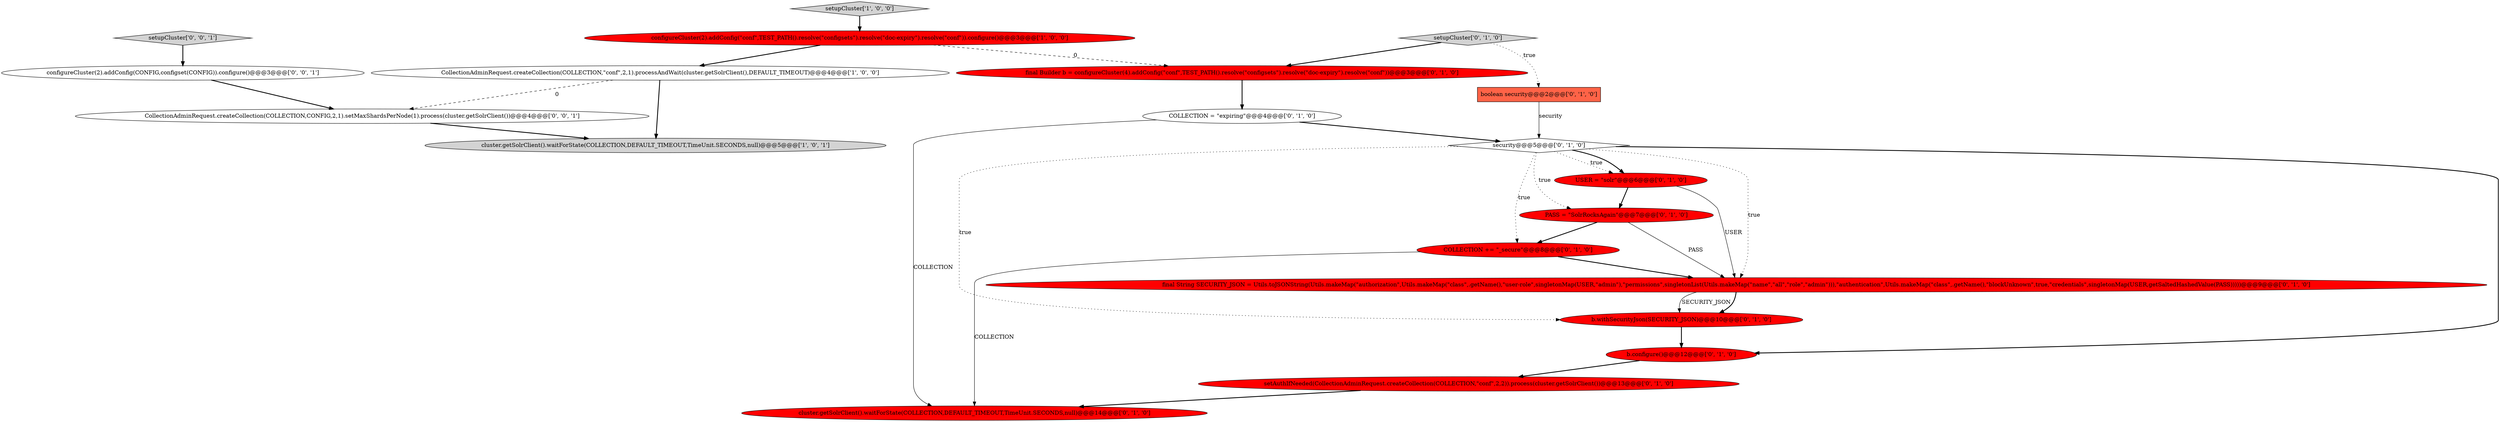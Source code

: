 digraph {
19 [style = filled, label = "configureCluster(2).addConfig(CONFIG,configset(CONFIG)).configure()@@@3@@@['0', '0', '1']", fillcolor = white, shape = ellipse image = "AAA0AAABBB3BBB"];
2 [style = filled, label = "setupCluster['1', '0', '0']", fillcolor = lightgray, shape = diamond image = "AAA0AAABBB1BBB"];
10 [style = filled, label = "boolean security@@@2@@@['0', '1', '0']", fillcolor = tomato, shape = box image = "AAA1AAABBB2BBB"];
4 [style = filled, label = "final Builder b = configureCluster(4).addConfig(\"conf\",TEST_PATH().resolve(\"configsets\").resolve(\"doc-expiry\").resolve(\"conf\"))@@@3@@@['0', '1', '0']", fillcolor = red, shape = ellipse image = "AAA1AAABBB2BBB"];
1 [style = filled, label = "configureCluster(2).addConfig(\"conf\",TEST_PATH().resolve(\"configsets\").resolve(\"doc-expiry\").resolve(\"conf\")).configure()@@@3@@@['1', '0', '0']", fillcolor = red, shape = ellipse image = "AAA1AAABBB1BBB"];
0 [style = filled, label = "CollectionAdminRequest.createCollection(COLLECTION,\"conf\",2,1).processAndWait(cluster.getSolrClient(),DEFAULT_TIMEOUT)@@@4@@@['1', '0', '0']", fillcolor = white, shape = ellipse image = "AAA0AAABBB1BBB"];
3 [style = filled, label = "cluster.getSolrClient().waitForState(COLLECTION,DEFAULT_TIMEOUT,TimeUnit.SECONDS,null)@@@5@@@['1', '0', '1']", fillcolor = lightgray, shape = ellipse image = "AAA0AAABBB1BBB"];
14 [style = filled, label = "b.configure()@@@12@@@['0', '1', '0']", fillcolor = red, shape = ellipse image = "AAA1AAABBB2BBB"];
16 [style = filled, label = "COLLECTION += \"_secure\"@@@8@@@['0', '1', '0']", fillcolor = red, shape = ellipse image = "AAA1AAABBB2BBB"];
13 [style = filled, label = "setAuthIfNeeded(CollectionAdminRequest.createCollection(COLLECTION,\"conf\",2,2)).process(cluster.getSolrClient())@@@13@@@['0', '1', '0']", fillcolor = red, shape = ellipse image = "AAA1AAABBB2BBB"];
12 [style = filled, label = "b.withSecurityJson(SECURITY_JSON)@@@10@@@['0', '1', '0']", fillcolor = red, shape = ellipse image = "AAA1AAABBB2BBB"];
6 [style = filled, label = "cluster.getSolrClient().waitForState(COLLECTION,DEFAULT_TIMEOUT,TimeUnit.SECONDS,null)@@@14@@@['0', '1', '0']", fillcolor = red, shape = ellipse image = "AAA1AAABBB2BBB"];
9 [style = filled, label = "setupCluster['0', '1', '0']", fillcolor = lightgray, shape = diamond image = "AAA0AAABBB2BBB"];
15 [style = filled, label = "PASS = \"SolrRocksAgain\"@@@7@@@['0', '1', '0']", fillcolor = red, shape = ellipse image = "AAA1AAABBB2BBB"];
7 [style = filled, label = "security@@@5@@@['0', '1', '0']", fillcolor = white, shape = diamond image = "AAA0AAABBB2BBB"];
18 [style = filled, label = "setupCluster['0', '0', '1']", fillcolor = lightgray, shape = diamond image = "AAA0AAABBB3BBB"];
11 [style = filled, label = "COLLECTION = \"expiring\"@@@4@@@['0', '1', '0']", fillcolor = white, shape = ellipse image = "AAA0AAABBB2BBB"];
5 [style = filled, label = "USER = \"solr\"@@@6@@@['0', '1', '0']", fillcolor = red, shape = ellipse image = "AAA1AAABBB2BBB"];
8 [style = filled, label = "final String SECURITY_JSON = Utils.toJSONString(Utils.makeMap(\"authorization\",Utils.makeMap(\"class\",.getName(),\"user-role\",singletonMap(USER,\"admin\"),\"permissions\",singletonList(Utils.makeMap(\"name\",\"all\",\"role\",\"admin\"))),\"authentication\",Utils.makeMap(\"class\",.getName(),\"blockUnknown\",true,\"credentials\",singletonMap(USER,getSaltedHashedValue(PASS)))))@@@9@@@['0', '1', '0']", fillcolor = red, shape = ellipse image = "AAA1AAABBB2BBB"];
17 [style = filled, label = "CollectionAdminRequest.createCollection(COLLECTION,CONFIG,2,1).setMaxShardsPerNode(1).process(cluster.getSolrClient())@@@4@@@['0', '0', '1']", fillcolor = white, shape = ellipse image = "AAA0AAABBB3BBB"];
0->3 [style = bold, label=""];
5->8 [style = solid, label="USER"];
11->6 [style = solid, label="COLLECTION"];
16->8 [style = bold, label=""];
2->1 [style = bold, label=""];
9->4 [style = bold, label=""];
18->19 [style = bold, label=""];
1->4 [style = dashed, label="0"];
5->15 [style = bold, label=""];
1->0 [style = bold, label=""];
19->17 [style = bold, label=""];
15->16 [style = bold, label=""];
0->17 [style = dashed, label="0"];
7->15 [style = dotted, label="true"];
7->12 [style = dotted, label="true"];
7->5 [style = dotted, label="true"];
7->14 [style = bold, label=""];
7->5 [style = bold, label=""];
15->8 [style = solid, label="PASS"];
12->14 [style = bold, label=""];
7->16 [style = dotted, label="true"];
17->3 [style = bold, label=""];
8->12 [style = solid, label="SECURITY_JSON"];
14->13 [style = bold, label=""];
13->6 [style = bold, label=""];
4->11 [style = bold, label=""];
7->8 [style = dotted, label="true"];
9->10 [style = dotted, label="true"];
16->6 [style = solid, label="COLLECTION"];
8->12 [style = bold, label=""];
11->7 [style = bold, label=""];
10->7 [style = solid, label="security"];
}
